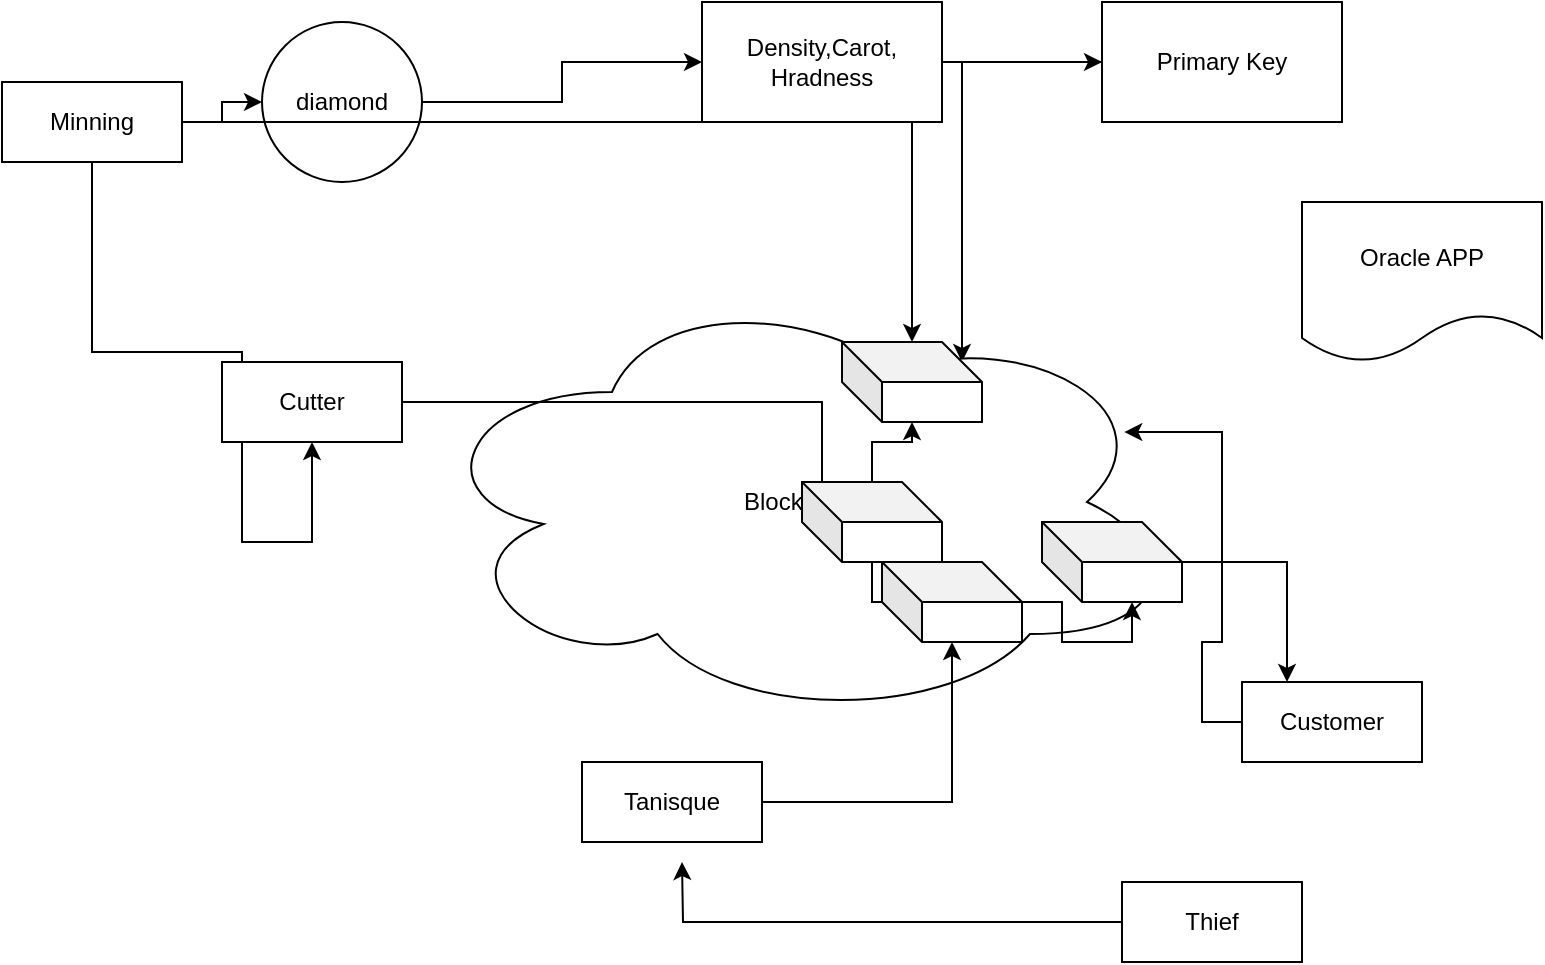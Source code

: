 <mxfile version="13.6.2" type="github">
  <diagram id="jkkJuZb7_GyhfakfK1VQ" name="Page-1">
    <mxGraphModel dx="868" dy="429" grid="1" gridSize="10" guides="1" tooltips="1" connect="1" arrows="1" fold="1" page="1" pageScale="1" pageWidth="1600" pageHeight="1200" math="0" shadow="0">
      <root>
        <mxCell id="0" />
        <mxCell id="1" parent="0" />
        <mxCell id="0kLaRweQMeuMVcNhAvmd-5" style="edgeStyle=orthogonalEdgeStyle;rounded=0;orthogonalLoop=1;jettySize=auto;html=1;" edge="1" parent="1" source="0kLaRweQMeuMVcNhAvmd-1" target="0kLaRweQMeuMVcNhAvmd-2">
          <mxGeometry relative="1" as="geometry" />
        </mxCell>
        <mxCell id="0kLaRweQMeuMVcNhAvmd-1" value="diamond" style="ellipse;whiteSpace=wrap;html=1;aspect=fixed;" vertex="1" parent="1">
          <mxGeometry x="180" y="60" width="80" height="80" as="geometry" />
        </mxCell>
        <mxCell id="0kLaRweQMeuMVcNhAvmd-4" value="" style="edgeStyle=orthogonalEdgeStyle;rounded=0;orthogonalLoop=1;jettySize=auto;html=1;" edge="1" parent="1" source="0kLaRweQMeuMVcNhAvmd-2" target="0kLaRweQMeuMVcNhAvmd-3">
          <mxGeometry relative="1" as="geometry" />
        </mxCell>
        <mxCell id="0kLaRweQMeuMVcNhAvmd-2" value="Density,Carot, Hradness " style="rounded=0;whiteSpace=wrap;html=1;" vertex="1" parent="1">
          <mxGeometry x="400" y="50" width="120" height="60" as="geometry" />
        </mxCell>
        <mxCell id="0kLaRweQMeuMVcNhAvmd-14" style="edgeStyle=orthogonalEdgeStyle;rounded=0;orthogonalLoop=1;jettySize=auto;html=1;entryX=0;entryY=0;entryDx=60;entryDy=10;entryPerimeter=0;" edge="1" parent="1" source="0kLaRweQMeuMVcNhAvmd-3" target="0kLaRweQMeuMVcNhAvmd-13">
          <mxGeometry relative="1" as="geometry" />
        </mxCell>
        <mxCell id="0kLaRweQMeuMVcNhAvmd-3" value="Primary Key " style="rounded=0;whiteSpace=wrap;html=1;" vertex="1" parent="1">
          <mxGeometry x="600" y="50" width="120" height="60" as="geometry" />
        </mxCell>
        <mxCell id="0kLaRweQMeuMVcNhAvmd-6" value="Blockchain " style="ellipse;shape=cloud;whiteSpace=wrap;html=1;" vertex="1" parent="1">
          <mxGeometry x="260" y="190" width="380" height="220" as="geometry" />
        </mxCell>
        <mxCell id="0kLaRweQMeuMVcNhAvmd-16" style="edgeStyle=orthogonalEdgeStyle;rounded=0;orthogonalLoop=1;jettySize=auto;html=1;" edge="1" parent="1" source="0kLaRweQMeuMVcNhAvmd-7" target="0kLaRweQMeuMVcNhAvmd-1">
          <mxGeometry relative="1" as="geometry" />
        </mxCell>
        <mxCell id="0kLaRweQMeuMVcNhAvmd-17" style="edgeStyle=orthogonalEdgeStyle;rounded=0;orthogonalLoop=1;jettySize=auto;html=1;" edge="1" parent="1" source="0kLaRweQMeuMVcNhAvmd-7" target="0kLaRweQMeuMVcNhAvmd-8">
          <mxGeometry relative="1" as="geometry">
            <mxPoint x="120" y="320" as="targetPoint" />
            <Array as="points">
              <mxPoint x="95" y="225" />
              <mxPoint x="170" y="225" />
              <mxPoint x="170" y="320" />
              <mxPoint x="205" y="320" />
            </Array>
          </mxGeometry>
        </mxCell>
        <mxCell id="0kLaRweQMeuMVcNhAvmd-21" style="edgeStyle=orthogonalEdgeStyle;rounded=0;orthogonalLoop=1;jettySize=auto;html=1;" edge="1" parent="1" source="0kLaRweQMeuMVcNhAvmd-7" target="0kLaRweQMeuMVcNhAvmd-13">
          <mxGeometry relative="1" as="geometry" />
        </mxCell>
        <mxCell id="0kLaRweQMeuMVcNhAvmd-7" value="Minning " style="rounded=0;whiteSpace=wrap;html=1;" vertex="1" parent="1">
          <mxGeometry x="50" y="90" width="90" height="40" as="geometry" />
        </mxCell>
        <mxCell id="0kLaRweQMeuMVcNhAvmd-20" style="edgeStyle=orthogonalEdgeStyle;rounded=0;orthogonalLoop=1;jettySize=auto;html=1;entryX=0;entryY=0;entryDx=10;entryDy=30;entryPerimeter=0;" edge="1" parent="1" source="0kLaRweQMeuMVcNhAvmd-8" target="0kLaRweQMeuMVcNhAvmd-18">
          <mxGeometry relative="1" as="geometry" />
        </mxCell>
        <mxCell id="0kLaRweQMeuMVcNhAvmd-8" value="Cutter " style="rounded=0;whiteSpace=wrap;html=1;" vertex="1" parent="1">
          <mxGeometry x="160" y="230" width="90" height="40" as="geometry" />
        </mxCell>
        <mxCell id="0kLaRweQMeuMVcNhAvmd-23" style="edgeStyle=orthogonalEdgeStyle;rounded=0;orthogonalLoop=1;jettySize=auto;html=1;" edge="1" parent="1" source="0kLaRweQMeuMVcNhAvmd-11" target="0kLaRweQMeuMVcNhAvmd-22">
          <mxGeometry relative="1" as="geometry" />
        </mxCell>
        <mxCell id="0kLaRweQMeuMVcNhAvmd-11" value="Tanisque " style="rounded=0;whiteSpace=wrap;html=1;" vertex="1" parent="1">
          <mxGeometry x="340" y="430" width="90" height="40" as="geometry" />
        </mxCell>
        <mxCell id="0kLaRweQMeuMVcNhAvmd-30" style="edgeStyle=orthogonalEdgeStyle;rounded=0;orthogonalLoop=1;jettySize=auto;html=1;entryX=0.924;entryY=0.341;entryDx=0;entryDy=0;entryPerimeter=0;" edge="1" parent="1" source="0kLaRweQMeuMVcNhAvmd-12" target="0kLaRweQMeuMVcNhAvmd-6">
          <mxGeometry relative="1" as="geometry" />
        </mxCell>
        <mxCell id="0kLaRweQMeuMVcNhAvmd-12" value="Customer " style="rounded=0;whiteSpace=wrap;html=1;" vertex="1" parent="1">
          <mxGeometry x="670" y="390" width="90" height="40" as="geometry" />
        </mxCell>
        <mxCell id="0kLaRweQMeuMVcNhAvmd-13" value="" style="shape=cube;whiteSpace=wrap;html=1;boundedLbl=1;backgroundOutline=1;darkOpacity=0.05;darkOpacity2=0.1;" vertex="1" parent="1">
          <mxGeometry x="470" y="220" width="70" height="40" as="geometry" />
        </mxCell>
        <mxCell id="0kLaRweQMeuMVcNhAvmd-15" value="Oracle APP " style="shape=document;whiteSpace=wrap;html=1;boundedLbl=1;" vertex="1" parent="1">
          <mxGeometry x="700" y="150" width="120" height="80" as="geometry" />
        </mxCell>
        <mxCell id="0kLaRweQMeuMVcNhAvmd-19" value="" style="edgeStyle=orthogonalEdgeStyle;rounded=0;orthogonalLoop=1;jettySize=auto;html=1;" edge="1" parent="1" source="0kLaRweQMeuMVcNhAvmd-18" target="0kLaRweQMeuMVcNhAvmd-13">
          <mxGeometry relative="1" as="geometry" />
        </mxCell>
        <mxCell id="0kLaRweQMeuMVcNhAvmd-24" style="edgeStyle=orthogonalEdgeStyle;rounded=0;orthogonalLoop=1;jettySize=auto;html=1;entryX=0;entryY=0;entryDx=50;entryDy=0;entryPerimeter=0;" edge="1" parent="1" source="0kLaRweQMeuMVcNhAvmd-18" target="0kLaRweQMeuMVcNhAvmd-22">
          <mxGeometry relative="1" as="geometry" />
        </mxCell>
        <mxCell id="0kLaRweQMeuMVcNhAvmd-18" value="" style="shape=cube;whiteSpace=wrap;html=1;boundedLbl=1;backgroundOutline=1;darkOpacity=0.05;darkOpacity2=0.1;" vertex="1" parent="1">
          <mxGeometry x="450" y="290" width="70" height="40" as="geometry" />
        </mxCell>
        <mxCell id="0kLaRweQMeuMVcNhAvmd-27" style="edgeStyle=orthogonalEdgeStyle;rounded=0;orthogonalLoop=1;jettySize=auto;html=1;entryX=0;entryY=0;entryDx=45;entryDy=40;entryPerimeter=0;" edge="1" parent="1" source="0kLaRweQMeuMVcNhAvmd-22" target="0kLaRweQMeuMVcNhAvmd-25">
          <mxGeometry relative="1" as="geometry" />
        </mxCell>
        <mxCell id="0kLaRweQMeuMVcNhAvmd-22" value="" style="shape=cube;whiteSpace=wrap;html=1;boundedLbl=1;backgroundOutline=1;darkOpacity=0.05;darkOpacity2=0.1;" vertex="1" parent="1">
          <mxGeometry x="490" y="330" width="70" height="40" as="geometry" />
        </mxCell>
        <mxCell id="0kLaRweQMeuMVcNhAvmd-26" style="edgeStyle=orthogonalEdgeStyle;rounded=0;orthogonalLoop=1;jettySize=auto;html=1;entryX=0.25;entryY=0;entryDx=0;entryDy=0;" edge="1" parent="1" source="0kLaRweQMeuMVcNhAvmd-25" target="0kLaRweQMeuMVcNhAvmd-12">
          <mxGeometry relative="1" as="geometry" />
        </mxCell>
        <mxCell id="0kLaRweQMeuMVcNhAvmd-25" value="" style="shape=cube;whiteSpace=wrap;html=1;boundedLbl=1;backgroundOutline=1;darkOpacity=0.05;darkOpacity2=0.1;" vertex="1" parent="1">
          <mxGeometry x="570" y="310" width="70" height="40" as="geometry" />
        </mxCell>
        <mxCell id="0kLaRweQMeuMVcNhAvmd-29" style="edgeStyle=orthogonalEdgeStyle;rounded=0;orthogonalLoop=1;jettySize=auto;html=1;" edge="1" parent="1" source="0kLaRweQMeuMVcNhAvmd-28">
          <mxGeometry relative="1" as="geometry">
            <mxPoint x="390" y="480" as="targetPoint" />
          </mxGeometry>
        </mxCell>
        <mxCell id="0kLaRweQMeuMVcNhAvmd-28" value="Thief " style="rounded=0;whiteSpace=wrap;html=1;" vertex="1" parent="1">
          <mxGeometry x="610" y="490" width="90" height="40" as="geometry" />
        </mxCell>
      </root>
    </mxGraphModel>
  </diagram>
</mxfile>

